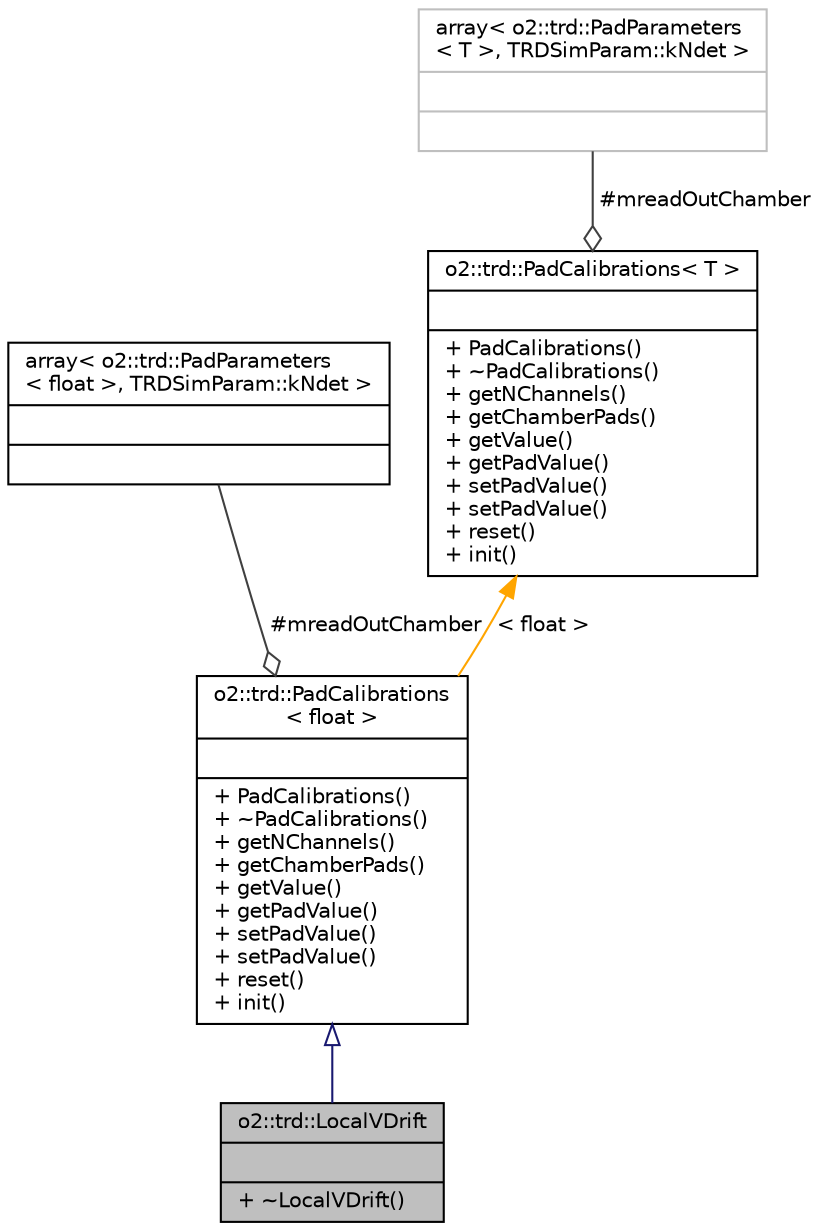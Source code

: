 digraph "o2::trd::LocalVDrift"
{
 // INTERACTIVE_SVG=YES
  bgcolor="transparent";
  edge [fontname="Helvetica",fontsize="10",labelfontname="Helvetica",labelfontsize="10"];
  node [fontname="Helvetica",fontsize="10",shape=record];
  Node3 [label="{o2::trd::LocalVDrift\n||+ ~LocalVDrift()\l}",height=0.2,width=0.4,color="black", fillcolor="grey75", style="filled", fontcolor="black"];
  Node4 -> Node3 [dir="back",color="midnightblue",fontsize="10",style="solid",arrowtail="onormal",fontname="Helvetica"];
  Node4 [label="{o2::trd::PadCalibrations\l\< float \>\n||+ PadCalibrations()\l+ ~PadCalibrations()\l+ getNChannels()\l+ getChamberPads()\l+ getValue()\l+ getPadValue()\l+ setPadValue()\l+ setPadValue()\l+ reset()\l+ init()\l}",height=0.2,width=0.4,color="black",URL="$da/dcc/classo2_1_1trd_1_1PadCalibrations.html"];
  Node5 -> Node4 [color="grey25",fontsize="10",style="solid",label=" #mreadOutChamber" ,arrowhead="odiamond",fontname="Helvetica"];
  Node5 [label="{array\< o2::trd::PadParameters\l\< float \>, TRDSimParam::kNdet \>\n||}",height=0.2,width=0.4,color="black",URL="$d3/d0f/classstd_1_1array_3_01o2_1_1trd_1_1PadParameters_3_01float_01_4_00_01TRDSimParam_1_1kNdet_01_4.html"];
  Node6 -> Node4 [dir="back",color="orange",fontsize="10",style="solid",label=" \< float \>" ,fontname="Helvetica"];
  Node6 [label="{o2::trd::PadCalibrations\< T \>\n||+ PadCalibrations()\l+ ~PadCalibrations()\l+ getNChannels()\l+ getChamberPads()\l+ getValue()\l+ getPadValue()\l+ setPadValue()\l+ setPadValue()\l+ reset()\l+ init()\l}",height=0.2,width=0.4,color="black",URL="$da/dcc/classo2_1_1trd_1_1PadCalibrations.html"];
  Node7 -> Node6 [color="grey25",fontsize="10",style="solid",label=" #mreadOutChamber" ,arrowhead="odiamond",fontname="Helvetica"];
  Node7 [label="{array\< o2::trd::PadParameters\l\< T \>, TRDSimParam::kNdet \>\n||}",height=0.2,width=0.4,color="grey75"];
}

